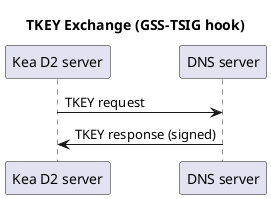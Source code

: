 @startuml

title TKEY Exchange (GSS-TSIG hook)

participant "Kea D2 server" as Kea
participant "DNS server" as DNS

Kea -> DNS: TKEY request
DNS -> Kea: TKEY response (signed)

@enduml
